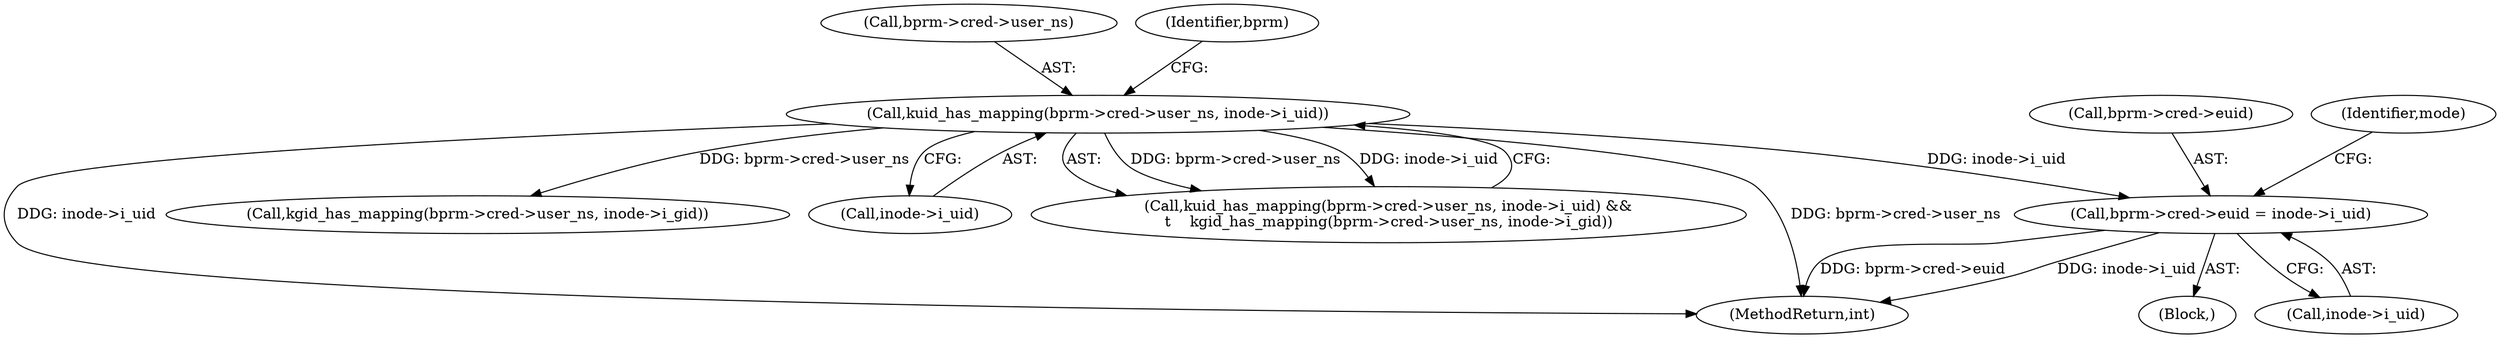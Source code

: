 digraph "1_linux_8b01fc86b9f425899f8a3a8fc1c47d73c2c20543@pointer" {
"1000184" [label="(Call,bprm->cred->euid = inode->i_uid)"];
"1000155" [label="(Call,kuid_has_mapping(bprm->cred->user_ns, inode->i_uid))"];
"1000190" [label="(Call,inode->i_uid)"];
"1000247" [label="(MethodReturn,int)"];
"1000178" [label="(Block,)"];
"1000185" [label="(Call,bprm->cred->euid)"];
"1000164" [label="(Call,kgid_has_mapping(bprm->cred->user_ns, inode->i_gid))"];
"1000161" [label="(Call,inode->i_uid)"];
"1000156" [label="(Call,bprm->cred->user_ns)"];
"1000167" [label="(Identifier,bprm)"];
"1000154" [label="(Call,kuid_has_mapping(bprm->cred->user_ns, inode->i_uid) &&\n\t    kgid_has_mapping(bprm->cred->user_ns, inode->i_gid))"];
"1000184" [label="(Call,bprm->cred->euid = inode->i_uid)"];
"1000196" [label="(Identifier,mode)"];
"1000155" [label="(Call,kuid_has_mapping(bprm->cred->user_ns, inode->i_uid))"];
"1000184" -> "1000178"  [label="AST: "];
"1000184" -> "1000190"  [label="CFG: "];
"1000185" -> "1000184"  [label="AST: "];
"1000190" -> "1000184"  [label="AST: "];
"1000196" -> "1000184"  [label="CFG: "];
"1000184" -> "1000247"  [label="DDG: bprm->cred->euid"];
"1000184" -> "1000247"  [label="DDG: inode->i_uid"];
"1000155" -> "1000184"  [label="DDG: inode->i_uid"];
"1000155" -> "1000154"  [label="AST: "];
"1000155" -> "1000161"  [label="CFG: "];
"1000156" -> "1000155"  [label="AST: "];
"1000161" -> "1000155"  [label="AST: "];
"1000167" -> "1000155"  [label="CFG: "];
"1000154" -> "1000155"  [label="CFG: "];
"1000155" -> "1000247"  [label="DDG: bprm->cred->user_ns"];
"1000155" -> "1000247"  [label="DDG: inode->i_uid"];
"1000155" -> "1000154"  [label="DDG: bprm->cred->user_ns"];
"1000155" -> "1000154"  [label="DDG: inode->i_uid"];
"1000155" -> "1000164"  [label="DDG: bprm->cred->user_ns"];
}
